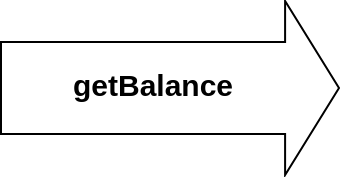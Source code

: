 <mxfile version="24.8.4">
  <diagram name="Page-1" id="PI9UIcbBHWW7n74lASkF">
    <mxGraphModel dx="1757" dy="1057" grid="1" gridSize="10" guides="1" tooltips="1" connect="1" arrows="1" fold="1" page="1" pageScale="1" pageWidth="850" pageHeight="1100" math="0" shadow="0">
      <root>
        <mxCell id="0" />
        <mxCell id="1" parent="0" />
        <mxCell id="bHr4WTnW9dxizM_RlFUB-1" value="" style="shape=flexArrow;endArrow=classic;html=1;rounded=0;endWidth=40;endSize=8.65;width=46;" edge="1" parent="1">
          <mxGeometry width="50" height="50" relative="1" as="geometry">
            <mxPoint x="120" y="180" as="sourcePoint" />
            <mxPoint x="290" y="180" as="targetPoint" />
          </mxGeometry>
        </mxCell>
        <mxCell id="bHr4WTnW9dxizM_RlFUB-7" value="&lt;b&gt;&lt;font style=&quot;font-size: 15px;&quot;&gt;getBalance&lt;/font&gt;&lt;/b&gt;" style="edgeLabel;html=1;align=center;verticalAlign=middle;resizable=0;points=[];" vertex="1" connectable="0" parent="bHr4WTnW9dxizM_RlFUB-1">
          <mxGeometry x="-0.104" y="2" relative="1" as="geometry">
            <mxPoint as="offset" />
          </mxGeometry>
        </mxCell>
      </root>
    </mxGraphModel>
  </diagram>
</mxfile>
